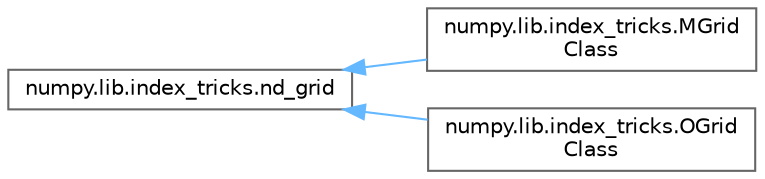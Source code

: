 digraph "Graphical Class Hierarchy"
{
 // LATEX_PDF_SIZE
  bgcolor="transparent";
  edge [fontname=Helvetica,fontsize=10,labelfontname=Helvetica,labelfontsize=10];
  node [fontname=Helvetica,fontsize=10,shape=box,height=0.2,width=0.4];
  rankdir="LR";
  Node0 [id="Node000000",label="numpy.lib.index_tricks.nd_grid",height=0.2,width=0.4,color="grey40", fillcolor="white", style="filled",URL="$d8/d0b/classnumpy_1_1lib_1_1index__tricks_1_1nd__grid.html",tooltip=" "];
  Node0 -> Node1 [id="edge4394_Node000000_Node000001",dir="back",color="steelblue1",style="solid",tooltip=" "];
  Node1 [id="Node000001",label="numpy.lib.index_tricks.MGrid\lClass",height=0.2,width=0.4,color="grey40", fillcolor="white", style="filled",URL="$d6/d2a/classnumpy_1_1lib_1_1index__tricks_1_1MGridClass.html",tooltip=" "];
  Node0 -> Node2 [id="edge4395_Node000000_Node000002",dir="back",color="steelblue1",style="solid",tooltip=" "];
  Node2 [id="Node000002",label="numpy.lib.index_tricks.OGrid\lClass",height=0.2,width=0.4,color="grey40", fillcolor="white", style="filled",URL="$d9/d66/classnumpy_1_1lib_1_1index__tricks_1_1OGridClass.html",tooltip=" "];
}
